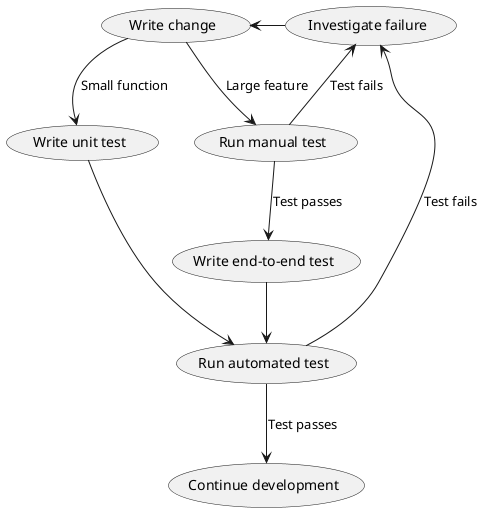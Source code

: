 @startuml

(Write change) as wf
(Investigate failure) as if

(Write unit test) as wut
(Write end-to-end test) as wet

(Run manual test) as rmt
(Run automated test) as rt

(Continue development) as pd

wf -d-> wut : Small function
wf -d-> rmt : Large feature
rmt -u-> if : Test fails
rmt -d-> wet : Test passes
wet -d-> rt
wut --d-> rt
rt -u-> if : Test fails
rt -d-> pd : Test passes
if -l-> wf

@enduml
